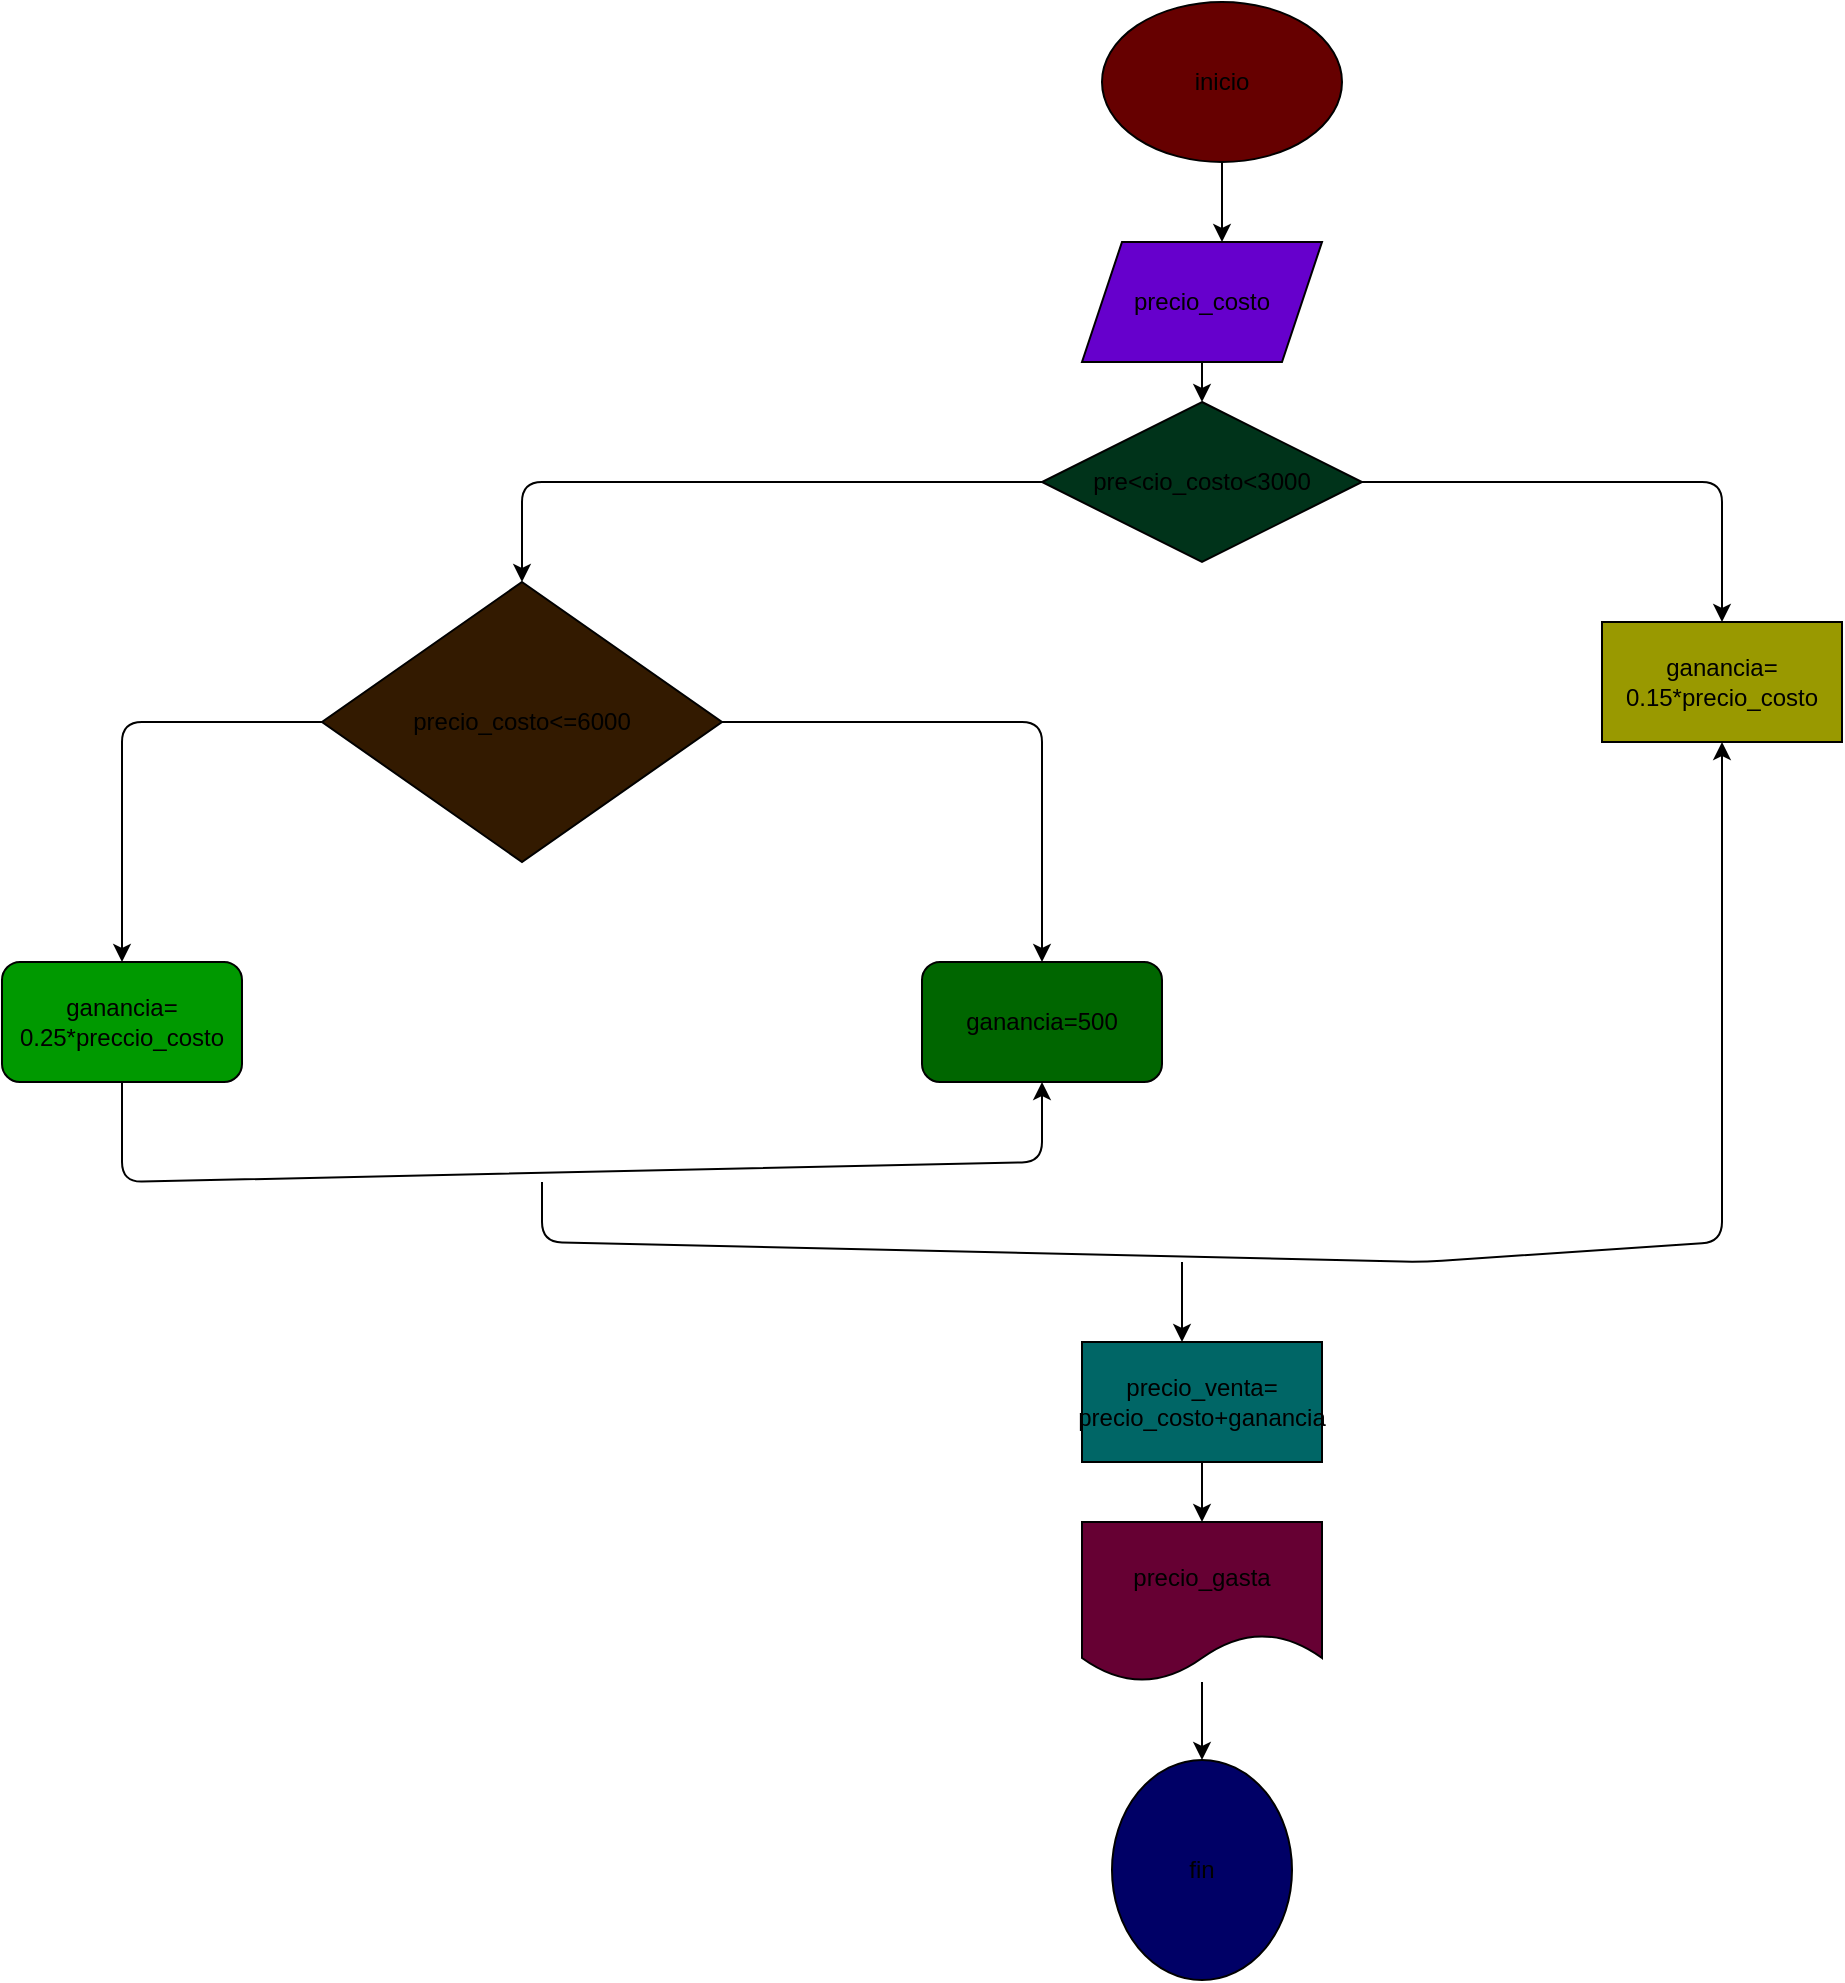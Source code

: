 <mxfile>
    <diagram id="xjx--lZoMJlbBBRaA9s5" name="Página-1">
        <mxGraphModel dx="2214" dy="537" grid="1" gridSize="10" guides="1" tooltips="1" connect="1" arrows="1" fold="1" page="1" pageScale="1" pageWidth="827" pageHeight="1169" math="0" shadow="0">
            <root>
                <mxCell id="0"/>
                <mxCell id="1" parent="0"/>
                <mxCell id="45" value="inicio" style="ellipse;whiteSpace=wrap;html=1;fillColor=#660000;" vertex="1" parent="1">
                    <mxGeometry x="330" y="180" width="120" height="80" as="geometry"/>
                </mxCell>
                <mxCell id="46" value="" style="endArrow=classic;html=1;exitX=0.5;exitY=1;exitDx=0;exitDy=0;" edge="1" parent="1" source="45">
                    <mxGeometry width="50" height="50" relative="1" as="geometry">
                        <mxPoint x="390" y="400" as="sourcePoint"/>
                        <mxPoint x="390" y="300" as="targetPoint"/>
                    </mxGeometry>
                </mxCell>
                <mxCell id="50" value="" style="edgeStyle=none;html=1;" edge="1" parent="1" source="47" target="49">
                    <mxGeometry relative="1" as="geometry"/>
                </mxCell>
                <mxCell id="47" value="precio_costo" style="shape=parallelogram;perimeter=parallelogramPerimeter;whiteSpace=wrap;html=1;fixedSize=1;fillColor=#6600CC;" vertex="1" parent="1">
                    <mxGeometry x="320" y="300" width="120" height="60" as="geometry"/>
                </mxCell>
                <mxCell id="52" value="" style="edgeStyle=none;html=1;" edge="1" parent="1" source="49" target="51">
                    <mxGeometry relative="1" as="geometry">
                        <Array as="points">
                            <mxPoint x="640" y="420"/>
                        </Array>
                    </mxGeometry>
                </mxCell>
                <mxCell id="54" value="" style="edgeStyle=none;html=1;" edge="1" parent="1" source="49" target="55">
                    <mxGeometry relative="1" as="geometry">
                        <mxPoint x="40" y="490" as="targetPoint"/>
                        <Array as="points">
                            <mxPoint x="40" y="420"/>
                        </Array>
                    </mxGeometry>
                </mxCell>
                <mxCell id="49" value="pre&amp;lt;cio_costo&amp;lt;3000" style="rhombus;whiteSpace=wrap;html=1;fillColor=#00331A;" vertex="1" parent="1">
                    <mxGeometry x="300" y="380" width="160" height="80" as="geometry"/>
                </mxCell>
                <mxCell id="51" value="ganancia=&lt;br&gt;0.15*precio_costo" style="whiteSpace=wrap;html=1;fillColor=#999900;" vertex="1" parent="1">
                    <mxGeometry x="580" y="490" width="120" height="60" as="geometry"/>
                </mxCell>
                <mxCell id="57" value="" style="edgeStyle=none;html=1;" edge="1" parent="1" source="55" target="56">
                    <mxGeometry relative="1" as="geometry">
                        <Array as="points">
                            <mxPoint x="300" y="540"/>
                            <mxPoint x="300" y="620"/>
                        </Array>
                    </mxGeometry>
                </mxCell>
                <mxCell id="60" value="" style="edgeStyle=none;html=1;" edge="1" parent="1" source="55" target="59">
                    <mxGeometry relative="1" as="geometry">
                        <Array as="points">
                            <mxPoint x="-160" y="540"/>
                        </Array>
                    </mxGeometry>
                </mxCell>
                <mxCell id="55" value="precio_costo&amp;lt;=6000" style="rhombus;whiteSpace=wrap;html=1;fillColor=#331A00;" vertex="1" parent="1">
                    <mxGeometry x="-60" y="470" width="200" height="140" as="geometry"/>
                </mxCell>
                <mxCell id="56" value="ganancia=500" style="rounded=1;whiteSpace=wrap;html=1;fillColor=#006600;" vertex="1" parent="1">
                    <mxGeometry x="240" y="660" width="120" height="60" as="geometry"/>
                </mxCell>
                <mxCell id="59" value="ganancia=&lt;br&gt;0.25*preccio_costo" style="rounded=1;whiteSpace=wrap;html=1;fillColor=#009900;" vertex="1" parent="1">
                    <mxGeometry x="-220" y="660" width="120" height="60" as="geometry"/>
                </mxCell>
                <mxCell id="61" value="" style="endArrow=classic;html=1;entryX=0.5;entryY=1;entryDx=0;entryDy=0;exitX=0.5;exitY=1;exitDx=0;exitDy=0;" edge="1" parent="1" source="59" target="56">
                    <mxGeometry relative="1" as="geometry">
                        <mxPoint x="-20" y="760" as="sourcePoint"/>
                        <mxPoint x="80" y="760" as="targetPoint"/>
                        <Array as="points">
                            <mxPoint x="-160" y="770"/>
                            <mxPoint x="300" y="760"/>
                        </Array>
                    </mxGeometry>
                </mxCell>
                <mxCell id="63" value="" style="endArrow=classic;html=1;entryX=0.5;entryY=1;entryDx=0;entryDy=0;" edge="1" parent="1" target="51">
                    <mxGeometry relative="1" as="geometry">
                        <mxPoint x="50" y="770" as="sourcePoint"/>
                        <mxPoint x="340" y="820" as="targetPoint"/>
                        <Array as="points">
                            <mxPoint x="50" y="800"/>
                            <mxPoint x="490" y="810"/>
                            <mxPoint x="640" y="800"/>
                        </Array>
                    </mxGeometry>
                </mxCell>
                <mxCell id="66" value="" style="endArrow=classic;html=1;" edge="1" parent="1">
                    <mxGeometry width="50" height="50" relative="1" as="geometry">
                        <mxPoint x="370" y="810" as="sourcePoint"/>
                        <mxPoint x="370" y="850" as="targetPoint"/>
                    </mxGeometry>
                </mxCell>
                <mxCell id="69" value="" style="edgeStyle=none;html=1;" edge="1" parent="1" source="67" target="68">
                    <mxGeometry relative="1" as="geometry"/>
                </mxCell>
                <mxCell id="67" value="precio_venta=&lt;br&gt;precio_costo+ganancia" style="rounded=0;whiteSpace=wrap;html=1;fillColor=#006666;" vertex="1" parent="1">
                    <mxGeometry x="320" y="850" width="120" height="60" as="geometry"/>
                </mxCell>
                <mxCell id="71" value="" style="edgeStyle=none;html=1;" edge="1" parent="1" source="68" target="70">
                    <mxGeometry relative="1" as="geometry"/>
                </mxCell>
                <mxCell id="68" value="precio_gasta" style="shape=document;whiteSpace=wrap;html=1;boundedLbl=1;rounded=0;fillColor=#660033;" vertex="1" parent="1">
                    <mxGeometry x="320" y="940" width="120" height="80" as="geometry"/>
                </mxCell>
                <mxCell id="70" value="fin" style="ellipse;whiteSpace=wrap;html=1;rounded=0;fillColor=#000066;" vertex="1" parent="1">
                    <mxGeometry x="335" y="1059" width="90" height="110" as="geometry"/>
                </mxCell>
            </root>
        </mxGraphModel>
    </diagram>
</mxfile>